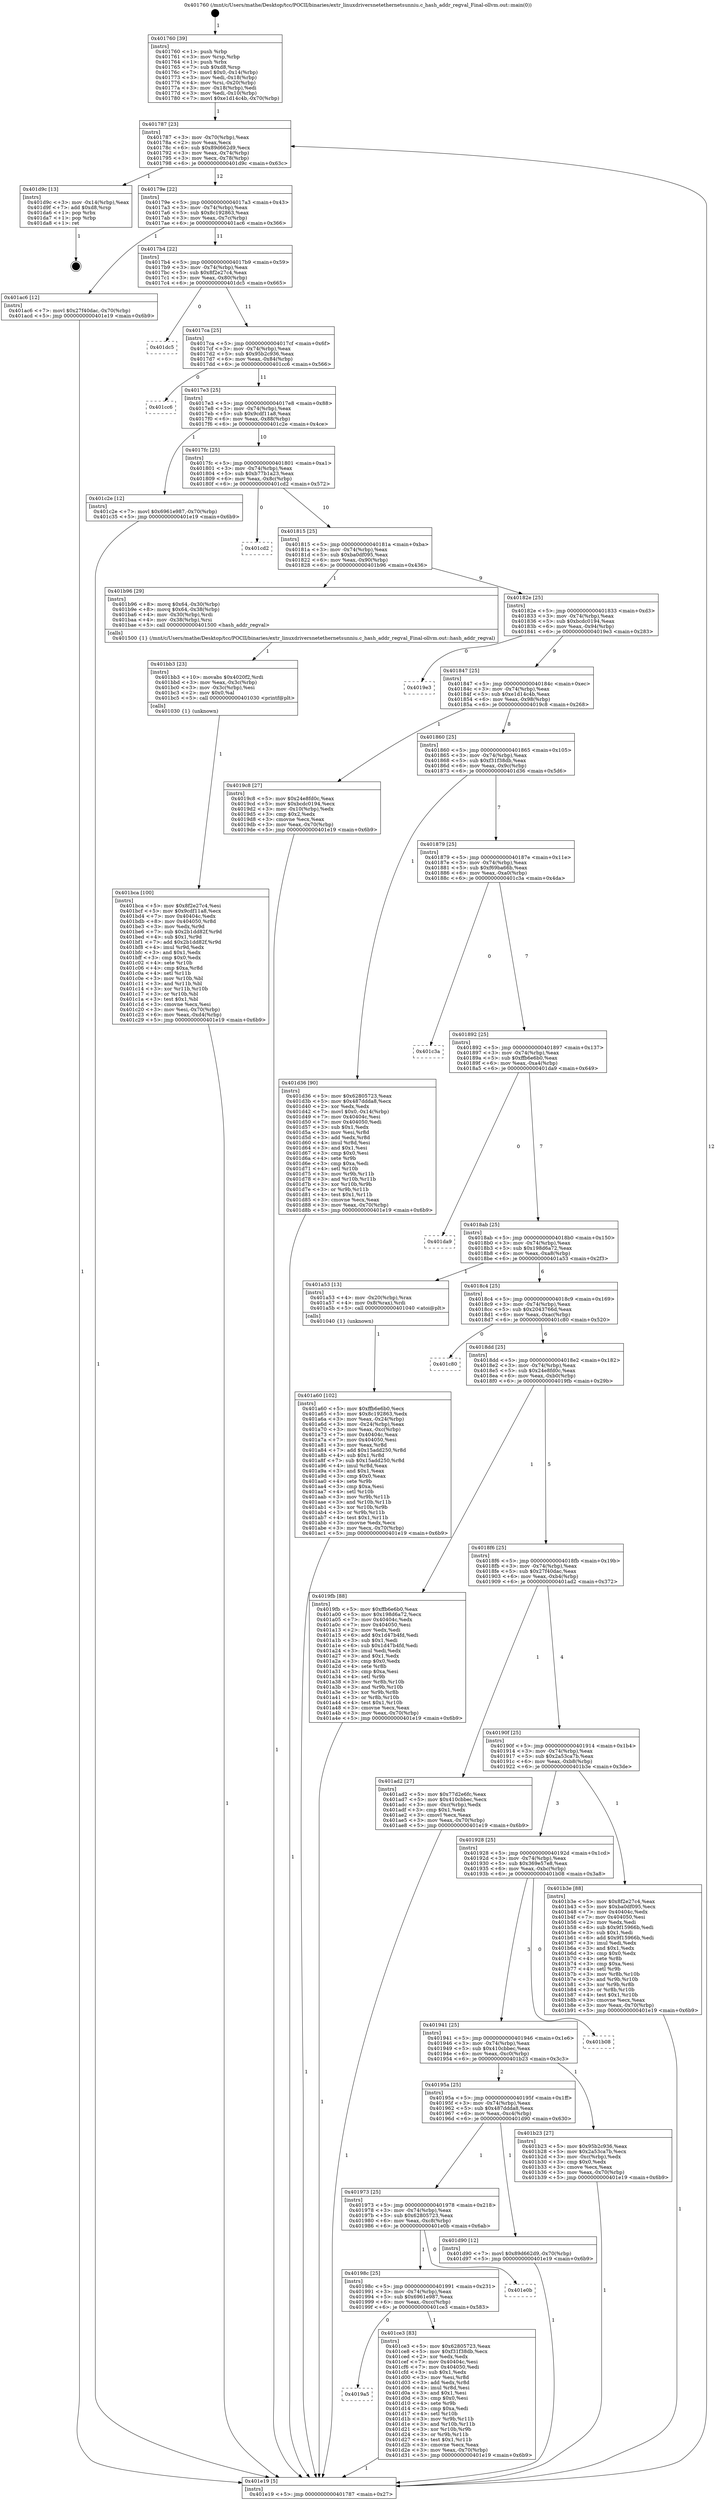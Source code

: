 digraph "0x401760" {
  label = "0x401760 (/mnt/c/Users/mathe/Desktop/tcc/POCII/binaries/extr_linuxdriversnetethernetsunniu.c_hash_addr_regval_Final-ollvm.out::main(0))"
  labelloc = "t"
  node[shape=record]

  Entry [label="",width=0.3,height=0.3,shape=circle,fillcolor=black,style=filled]
  "0x401787" [label="{
     0x401787 [23]\l
     | [instrs]\l
     &nbsp;&nbsp;0x401787 \<+3\>: mov -0x70(%rbp),%eax\l
     &nbsp;&nbsp;0x40178a \<+2\>: mov %eax,%ecx\l
     &nbsp;&nbsp;0x40178c \<+6\>: sub $0x89d662d9,%ecx\l
     &nbsp;&nbsp;0x401792 \<+3\>: mov %eax,-0x74(%rbp)\l
     &nbsp;&nbsp;0x401795 \<+3\>: mov %ecx,-0x78(%rbp)\l
     &nbsp;&nbsp;0x401798 \<+6\>: je 0000000000401d9c \<main+0x63c\>\l
  }"]
  "0x401d9c" [label="{
     0x401d9c [13]\l
     | [instrs]\l
     &nbsp;&nbsp;0x401d9c \<+3\>: mov -0x14(%rbp),%eax\l
     &nbsp;&nbsp;0x401d9f \<+7\>: add $0xd8,%rsp\l
     &nbsp;&nbsp;0x401da6 \<+1\>: pop %rbx\l
     &nbsp;&nbsp;0x401da7 \<+1\>: pop %rbp\l
     &nbsp;&nbsp;0x401da8 \<+1\>: ret\l
  }"]
  "0x40179e" [label="{
     0x40179e [22]\l
     | [instrs]\l
     &nbsp;&nbsp;0x40179e \<+5\>: jmp 00000000004017a3 \<main+0x43\>\l
     &nbsp;&nbsp;0x4017a3 \<+3\>: mov -0x74(%rbp),%eax\l
     &nbsp;&nbsp;0x4017a6 \<+5\>: sub $0x8c192863,%eax\l
     &nbsp;&nbsp;0x4017ab \<+3\>: mov %eax,-0x7c(%rbp)\l
     &nbsp;&nbsp;0x4017ae \<+6\>: je 0000000000401ac6 \<main+0x366\>\l
  }"]
  Exit [label="",width=0.3,height=0.3,shape=circle,fillcolor=black,style=filled,peripheries=2]
  "0x401ac6" [label="{
     0x401ac6 [12]\l
     | [instrs]\l
     &nbsp;&nbsp;0x401ac6 \<+7\>: movl $0x27f40dac,-0x70(%rbp)\l
     &nbsp;&nbsp;0x401acd \<+5\>: jmp 0000000000401e19 \<main+0x6b9\>\l
  }"]
  "0x4017b4" [label="{
     0x4017b4 [22]\l
     | [instrs]\l
     &nbsp;&nbsp;0x4017b4 \<+5\>: jmp 00000000004017b9 \<main+0x59\>\l
     &nbsp;&nbsp;0x4017b9 \<+3\>: mov -0x74(%rbp),%eax\l
     &nbsp;&nbsp;0x4017bc \<+5\>: sub $0x8f2e27c4,%eax\l
     &nbsp;&nbsp;0x4017c1 \<+3\>: mov %eax,-0x80(%rbp)\l
     &nbsp;&nbsp;0x4017c4 \<+6\>: je 0000000000401dc5 \<main+0x665\>\l
  }"]
  "0x4019a5" [label="{
     0x4019a5\l
  }", style=dashed]
  "0x401dc5" [label="{
     0x401dc5\l
  }", style=dashed]
  "0x4017ca" [label="{
     0x4017ca [25]\l
     | [instrs]\l
     &nbsp;&nbsp;0x4017ca \<+5\>: jmp 00000000004017cf \<main+0x6f\>\l
     &nbsp;&nbsp;0x4017cf \<+3\>: mov -0x74(%rbp),%eax\l
     &nbsp;&nbsp;0x4017d2 \<+5\>: sub $0x95b2c936,%eax\l
     &nbsp;&nbsp;0x4017d7 \<+6\>: mov %eax,-0x84(%rbp)\l
     &nbsp;&nbsp;0x4017dd \<+6\>: je 0000000000401cc6 \<main+0x566\>\l
  }"]
  "0x401ce3" [label="{
     0x401ce3 [83]\l
     | [instrs]\l
     &nbsp;&nbsp;0x401ce3 \<+5\>: mov $0x62805723,%eax\l
     &nbsp;&nbsp;0x401ce8 \<+5\>: mov $0xf31f38db,%ecx\l
     &nbsp;&nbsp;0x401ced \<+2\>: xor %edx,%edx\l
     &nbsp;&nbsp;0x401cef \<+7\>: mov 0x40404c,%esi\l
     &nbsp;&nbsp;0x401cf6 \<+7\>: mov 0x404050,%edi\l
     &nbsp;&nbsp;0x401cfd \<+3\>: sub $0x1,%edx\l
     &nbsp;&nbsp;0x401d00 \<+3\>: mov %esi,%r8d\l
     &nbsp;&nbsp;0x401d03 \<+3\>: add %edx,%r8d\l
     &nbsp;&nbsp;0x401d06 \<+4\>: imul %r8d,%esi\l
     &nbsp;&nbsp;0x401d0a \<+3\>: and $0x1,%esi\l
     &nbsp;&nbsp;0x401d0d \<+3\>: cmp $0x0,%esi\l
     &nbsp;&nbsp;0x401d10 \<+4\>: sete %r9b\l
     &nbsp;&nbsp;0x401d14 \<+3\>: cmp $0xa,%edi\l
     &nbsp;&nbsp;0x401d17 \<+4\>: setl %r10b\l
     &nbsp;&nbsp;0x401d1b \<+3\>: mov %r9b,%r11b\l
     &nbsp;&nbsp;0x401d1e \<+3\>: and %r10b,%r11b\l
     &nbsp;&nbsp;0x401d21 \<+3\>: xor %r10b,%r9b\l
     &nbsp;&nbsp;0x401d24 \<+3\>: or %r9b,%r11b\l
     &nbsp;&nbsp;0x401d27 \<+4\>: test $0x1,%r11b\l
     &nbsp;&nbsp;0x401d2b \<+3\>: cmovne %ecx,%eax\l
     &nbsp;&nbsp;0x401d2e \<+3\>: mov %eax,-0x70(%rbp)\l
     &nbsp;&nbsp;0x401d31 \<+5\>: jmp 0000000000401e19 \<main+0x6b9\>\l
  }"]
  "0x401cc6" [label="{
     0x401cc6\l
  }", style=dashed]
  "0x4017e3" [label="{
     0x4017e3 [25]\l
     | [instrs]\l
     &nbsp;&nbsp;0x4017e3 \<+5\>: jmp 00000000004017e8 \<main+0x88\>\l
     &nbsp;&nbsp;0x4017e8 \<+3\>: mov -0x74(%rbp),%eax\l
     &nbsp;&nbsp;0x4017eb \<+5\>: sub $0x9cdf11a8,%eax\l
     &nbsp;&nbsp;0x4017f0 \<+6\>: mov %eax,-0x88(%rbp)\l
     &nbsp;&nbsp;0x4017f6 \<+6\>: je 0000000000401c2e \<main+0x4ce\>\l
  }"]
  "0x40198c" [label="{
     0x40198c [25]\l
     | [instrs]\l
     &nbsp;&nbsp;0x40198c \<+5\>: jmp 0000000000401991 \<main+0x231\>\l
     &nbsp;&nbsp;0x401991 \<+3\>: mov -0x74(%rbp),%eax\l
     &nbsp;&nbsp;0x401994 \<+5\>: sub $0x6961e987,%eax\l
     &nbsp;&nbsp;0x401999 \<+6\>: mov %eax,-0xcc(%rbp)\l
     &nbsp;&nbsp;0x40199f \<+6\>: je 0000000000401ce3 \<main+0x583\>\l
  }"]
  "0x401c2e" [label="{
     0x401c2e [12]\l
     | [instrs]\l
     &nbsp;&nbsp;0x401c2e \<+7\>: movl $0x6961e987,-0x70(%rbp)\l
     &nbsp;&nbsp;0x401c35 \<+5\>: jmp 0000000000401e19 \<main+0x6b9\>\l
  }"]
  "0x4017fc" [label="{
     0x4017fc [25]\l
     | [instrs]\l
     &nbsp;&nbsp;0x4017fc \<+5\>: jmp 0000000000401801 \<main+0xa1\>\l
     &nbsp;&nbsp;0x401801 \<+3\>: mov -0x74(%rbp),%eax\l
     &nbsp;&nbsp;0x401804 \<+5\>: sub $0xb77b1a23,%eax\l
     &nbsp;&nbsp;0x401809 \<+6\>: mov %eax,-0x8c(%rbp)\l
     &nbsp;&nbsp;0x40180f \<+6\>: je 0000000000401cd2 \<main+0x572\>\l
  }"]
  "0x401e0b" [label="{
     0x401e0b\l
  }", style=dashed]
  "0x401cd2" [label="{
     0x401cd2\l
  }", style=dashed]
  "0x401815" [label="{
     0x401815 [25]\l
     | [instrs]\l
     &nbsp;&nbsp;0x401815 \<+5\>: jmp 000000000040181a \<main+0xba\>\l
     &nbsp;&nbsp;0x40181a \<+3\>: mov -0x74(%rbp),%eax\l
     &nbsp;&nbsp;0x40181d \<+5\>: sub $0xba0df095,%eax\l
     &nbsp;&nbsp;0x401822 \<+6\>: mov %eax,-0x90(%rbp)\l
     &nbsp;&nbsp;0x401828 \<+6\>: je 0000000000401b96 \<main+0x436\>\l
  }"]
  "0x401973" [label="{
     0x401973 [25]\l
     | [instrs]\l
     &nbsp;&nbsp;0x401973 \<+5\>: jmp 0000000000401978 \<main+0x218\>\l
     &nbsp;&nbsp;0x401978 \<+3\>: mov -0x74(%rbp),%eax\l
     &nbsp;&nbsp;0x40197b \<+5\>: sub $0x62805723,%eax\l
     &nbsp;&nbsp;0x401980 \<+6\>: mov %eax,-0xc8(%rbp)\l
     &nbsp;&nbsp;0x401986 \<+6\>: je 0000000000401e0b \<main+0x6ab\>\l
  }"]
  "0x401b96" [label="{
     0x401b96 [29]\l
     | [instrs]\l
     &nbsp;&nbsp;0x401b96 \<+8\>: movq $0x64,-0x30(%rbp)\l
     &nbsp;&nbsp;0x401b9e \<+8\>: movq $0x64,-0x38(%rbp)\l
     &nbsp;&nbsp;0x401ba6 \<+4\>: mov -0x30(%rbp),%rdi\l
     &nbsp;&nbsp;0x401baa \<+4\>: mov -0x38(%rbp),%rsi\l
     &nbsp;&nbsp;0x401bae \<+5\>: call 0000000000401500 \<hash_addr_regval\>\l
     | [calls]\l
     &nbsp;&nbsp;0x401500 \{1\} (/mnt/c/Users/mathe/Desktop/tcc/POCII/binaries/extr_linuxdriversnetethernetsunniu.c_hash_addr_regval_Final-ollvm.out::hash_addr_regval)\l
  }"]
  "0x40182e" [label="{
     0x40182e [25]\l
     | [instrs]\l
     &nbsp;&nbsp;0x40182e \<+5\>: jmp 0000000000401833 \<main+0xd3\>\l
     &nbsp;&nbsp;0x401833 \<+3\>: mov -0x74(%rbp),%eax\l
     &nbsp;&nbsp;0x401836 \<+5\>: sub $0xbcdc0194,%eax\l
     &nbsp;&nbsp;0x40183b \<+6\>: mov %eax,-0x94(%rbp)\l
     &nbsp;&nbsp;0x401841 \<+6\>: je 00000000004019e3 \<main+0x283\>\l
  }"]
  "0x401d90" [label="{
     0x401d90 [12]\l
     | [instrs]\l
     &nbsp;&nbsp;0x401d90 \<+7\>: movl $0x89d662d9,-0x70(%rbp)\l
     &nbsp;&nbsp;0x401d97 \<+5\>: jmp 0000000000401e19 \<main+0x6b9\>\l
  }"]
  "0x4019e3" [label="{
     0x4019e3\l
  }", style=dashed]
  "0x401847" [label="{
     0x401847 [25]\l
     | [instrs]\l
     &nbsp;&nbsp;0x401847 \<+5\>: jmp 000000000040184c \<main+0xec\>\l
     &nbsp;&nbsp;0x40184c \<+3\>: mov -0x74(%rbp),%eax\l
     &nbsp;&nbsp;0x40184f \<+5\>: sub $0xe1d14c4b,%eax\l
     &nbsp;&nbsp;0x401854 \<+6\>: mov %eax,-0x98(%rbp)\l
     &nbsp;&nbsp;0x40185a \<+6\>: je 00000000004019c8 \<main+0x268\>\l
  }"]
  "0x401bca" [label="{
     0x401bca [100]\l
     | [instrs]\l
     &nbsp;&nbsp;0x401bca \<+5\>: mov $0x8f2e27c4,%esi\l
     &nbsp;&nbsp;0x401bcf \<+5\>: mov $0x9cdf11a8,%ecx\l
     &nbsp;&nbsp;0x401bd4 \<+7\>: mov 0x40404c,%edx\l
     &nbsp;&nbsp;0x401bdb \<+8\>: mov 0x404050,%r8d\l
     &nbsp;&nbsp;0x401be3 \<+3\>: mov %edx,%r9d\l
     &nbsp;&nbsp;0x401be6 \<+7\>: sub $0x2b1dd82f,%r9d\l
     &nbsp;&nbsp;0x401bed \<+4\>: sub $0x1,%r9d\l
     &nbsp;&nbsp;0x401bf1 \<+7\>: add $0x2b1dd82f,%r9d\l
     &nbsp;&nbsp;0x401bf8 \<+4\>: imul %r9d,%edx\l
     &nbsp;&nbsp;0x401bfc \<+3\>: and $0x1,%edx\l
     &nbsp;&nbsp;0x401bff \<+3\>: cmp $0x0,%edx\l
     &nbsp;&nbsp;0x401c02 \<+4\>: sete %r10b\l
     &nbsp;&nbsp;0x401c06 \<+4\>: cmp $0xa,%r8d\l
     &nbsp;&nbsp;0x401c0a \<+4\>: setl %r11b\l
     &nbsp;&nbsp;0x401c0e \<+3\>: mov %r10b,%bl\l
     &nbsp;&nbsp;0x401c11 \<+3\>: and %r11b,%bl\l
     &nbsp;&nbsp;0x401c14 \<+3\>: xor %r11b,%r10b\l
     &nbsp;&nbsp;0x401c17 \<+3\>: or %r10b,%bl\l
     &nbsp;&nbsp;0x401c1a \<+3\>: test $0x1,%bl\l
     &nbsp;&nbsp;0x401c1d \<+3\>: cmovne %ecx,%esi\l
     &nbsp;&nbsp;0x401c20 \<+3\>: mov %esi,-0x70(%rbp)\l
     &nbsp;&nbsp;0x401c23 \<+6\>: mov %eax,-0xd4(%rbp)\l
     &nbsp;&nbsp;0x401c29 \<+5\>: jmp 0000000000401e19 \<main+0x6b9\>\l
  }"]
  "0x4019c8" [label="{
     0x4019c8 [27]\l
     | [instrs]\l
     &nbsp;&nbsp;0x4019c8 \<+5\>: mov $0x24e8fd0c,%eax\l
     &nbsp;&nbsp;0x4019cd \<+5\>: mov $0xbcdc0194,%ecx\l
     &nbsp;&nbsp;0x4019d2 \<+3\>: mov -0x10(%rbp),%edx\l
     &nbsp;&nbsp;0x4019d5 \<+3\>: cmp $0x2,%edx\l
     &nbsp;&nbsp;0x4019d8 \<+3\>: cmovne %ecx,%eax\l
     &nbsp;&nbsp;0x4019db \<+3\>: mov %eax,-0x70(%rbp)\l
     &nbsp;&nbsp;0x4019de \<+5\>: jmp 0000000000401e19 \<main+0x6b9\>\l
  }"]
  "0x401860" [label="{
     0x401860 [25]\l
     | [instrs]\l
     &nbsp;&nbsp;0x401860 \<+5\>: jmp 0000000000401865 \<main+0x105\>\l
     &nbsp;&nbsp;0x401865 \<+3\>: mov -0x74(%rbp),%eax\l
     &nbsp;&nbsp;0x401868 \<+5\>: sub $0xf31f38db,%eax\l
     &nbsp;&nbsp;0x40186d \<+6\>: mov %eax,-0x9c(%rbp)\l
     &nbsp;&nbsp;0x401873 \<+6\>: je 0000000000401d36 \<main+0x5d6\>\l
  }"]
  "0x401e19" [label="{
     0x401e19 [5]\l
     | [instrs]\l
     &nbsp;&nbsp;0x401e19 \<+5\>: jmp 0000000000401787 \<main+0x27\>\l
  }"]
  "0x401760" [label="{
     0x401760 [39]\l
     | [instrs]\l
     &nbsp;&nbsp;0x401760 \<+1\>: push %rbp\l
     &nbsp;&nbsp;0x401761 \<+3\>: mov %rsp,%rbp\l
     &nbsp;&nbsp;0x401764 \<+1\>: push %rbx\l
     &nbsp;&nbsp;0x401765 \<+7\>: sub $0xd8,%rsp\l
     &nbsp;&nbsp;0x40176c \<+7\>: movl $0x0,-0x14(%rbp)\l
     &nbsp;&nbsp;0x401773 \<+3\>: mov %edi,-0x18(%rbp)\l
     &nbsp;&nbsp;0x401776 \<+4\>: mov %rsi,-0x20(%rbp)\l
     &nbsp;&nbsp;0x40177a \<+3\>: mov -0x18(%rbp),%edi\l
     &nbsp;&nbsp;0x40177d \<+3\>: mov %edi,-0x10(%rbp)\l
     &nbsp;&nbsp;0x401780 \<+7\>: movl $0xe1d14c4b,-0x70(%rbp)\l
  }"]
  "0x401bb3" [label="{
     0x401bb3 [23]\l
     | [instrs]\l
     &nbsp;&nbsp;0x401bb3 \<+10\>: movabs $0x4020f2,%rdi\l
     &nbsp;&nbsp;0x401bbd \<+3\>: mov %eax,-0x3c(%rbp)\l
     &nbsp;&nbsp;0x401bc0 \<+3\>: mov -0x3c(%rbp),%esi\l
     &nbsp;&nbsp;0x401bc3 \<+2\>: mov $0x0,%al\l
     &nbsp;&nbsp;0x401bc5 \<+5\>: call 0000000000401030 \<printf@plt\>\l
     | [calls]\l
     &nbsp;&nbsp;0x401030 \{1\} (unknown)\l
  }"]
  "0x401d36" [label="{
     0x401d36 [90]\l
     | [instrs]\l
     &nbsp;&nbsp;0x401d36 \<+5\>: mov $0x62805723,%eax\l
     &nbsp;&nbsp;0x401d3b \<+5\>: mov $0x487ddda8,%ecx\l
     &nbsp;&nbsp;0x401d40 \<+2\>: xor %edx,%edx\l
     &nbsp;&nbsp;0x401d42 \<+7\>: movl $0x0,-0x14(%rbp)\l
     &nbsp;&nbsp;0x401d49 \<+7\>: mov 0x40404c,%esi\l
     &nbsp;&nbsp;0x401d50 \<+7\>: mov 0x404050,%edi\l
     &nbsp;&nbsp;0x401d57 \<+3\>: sub $0x1,%edx\l
     &nbsp;&nbsp;0x401d5a \<+3\>: mov %esi,%r8d\l
     &nbsp;&nbsp;0x401d5d \<+3\>: add %edx,%r8d\l
     &nbsp;&nbsp;0x401d60 \<+4\>: imul %r8d,%esi\l
     &nbsp;&nbsp;0x401d64 \<+3\>: and $0x1,%esi\l
     &nbsp;&nbsp;0x401d67 \<+3\>: cmp $0x0,%esi\l
     &nbsp;&nbsp;0x401d6a \<+4\>: sete %r9b\l
     &nbsp;&nbsp;0x401d6e \<+3\>: cmp $0xa,%edi\l
     &nbsp;&nbsp;0x401d71 \<+4\>: setl %r10b\l
     &nbsp;&nbsp;0x401d75 \<+3\>: mov %r9b,%r11b\l
     &nbsp;&nbsp;0x401d78 \<+3\>: and %r10b,%r11b\l
     &nbsp;&nbsp;0x401d7b \<+3\>: xor %r10b,%r9b\l
     &nbsp;&nbsp;0x401d7e \<+3\>: or %r9b,%r11b\l
     &nbsp;&nbsp;0x401d81 \<+4\>: test $0x1,%r11b\l
     &nbsp;&nbsp;0x401d85 \<+3\>: cmovne %ecx,%eax\l
     &nbsp;&nbsp;0x401d88 \<+3\>: mov %eax,-0x70(%rbp)\l
     &nbsp;&nbsp;0x401d8b \<+5\>: jmp 0000000000401e19 \<main+0x6b9\>\l
  }"]
  "0x401879" [label="{
     0x401879 [25]\l
     | [instrs]\l
     &nbsp;&nbsp;0x401879 \<+5\>: jmp 000000000040187e \<main+0x11e\>\l
     &nbsp;&nbsp;0x40187e \<+3\>: mov -0x74(%rbp),%eax\l
     &nbsp;&nbsp;0x401881 \<+5\>: sub $0xf69ba66b,%eax\l
     &nbsp;&nbsp;0x401886 \<+6\>: mov %eax,-0xa0(%rbp)\l
     &nbsp;&nbsp;0x40188c \<+6\>: je 0000000000401c3a \<main+0x4da\>\l
  }"]
  "0x40195a" [label="{
     0x40195a [25]\l
     | [instrs]\l
     &nbsp;&nbsp;0x40195a \<+5\>: jmp 000000000040195f \<main+0x1ff\>\l
     &nbsp;&nbsp;0x40195f \<+3\>: mov -0x74(%rbp),%eax\l
     &nbsp;&nbsp;0x401962 \<+5\>: sub $0x487ddda8,%eax\l
     &nbsp;&nbsp;0x401967 \<+6\>: mov %eax,-0xc4(%rbp)\l
     &nbsp;&nbsp;0x40196d \<+6\>: je 0000000000401d90 \<main+0x630\>\l
  }"]
  "0x401c3a" [label="{
     0x401c3a\l
  }", style=dashed]
  "0x401892" [label="{
     0x401892 [25]\l
     | [instrs]\l
     &nbsp;&nbsp;0x401892 \<+5\>: jmp 0000000000401897 \<main+0x137\>\l
     &nbsp;&nbsp;0x401897 \<+3\>: mov -0x74(%rbp),%eax\l
     &nbsp;&nbsp;0x40189a \<+5\>: sub $0xffb6e6b0,%eax\l
     &nbsp;&nbsp;0x40189f \<+6\>: mov %eax,-0xa4(%rbp)\l
     &nbsp;&nbsp;0x4018a5 \<+6\>: je 0000000000401da9 \<main+0x649\>\l
  }"]
  "0x401b23" [label="{
     0x401b23 [27]\l
     | [instrs]\l
     &nbsp;&nbsp;0x401b23 \<+5\>: mov $0x95b2c936,%eax\l
     &nbsp;&nbsp;0x401b28 \<+5\>: mov $0x2a53ca7b,%ecx\l
     &nbsp;&nbsp;0x401b2d \<+3\>: mov -0xc(%rbp),%edx\l
     &nbsp;&nbsp;0x401b30 \<+3\>: cmp $0x0,%edx\l
     &nbsp;&nbsp;0x401b33 \<+3\>: cmove %ecx,%eax\l
     &nbsp;&nbsp;0x401b36 \<+3\>: mov %eax,-0x70(%rbp)\l
     &nbsp;&nbsp;0x401b39 \<+5\>: jmp 0000000000401e19 \<main+0x6b9\>\l
  }"]
  "0x401da9" [label="{
     0x401da9\l
  }", style=dashed]
  "0x4018ab" [label="{
     0x4018ab [25]\l
     | [instrs]\l
     &nbsp;&nbsp;0x4018ab \<+5\>: jmp 00000000004018b0 \<main+0x150\>\l
     &nbsp;&nbsp;0x4018b0 \<+3\>: mov -0x74(%rbp),%eax\l
     &nbsp;&nbsp;0x4018b3 \<+5\>: sub $0x198d6a72,%eax\l
     &nbsp;&nbsp;0x4018b8 \<+6\>: mov %eax,-0xa8(%rbp)\l
     &nbsp;&nbsp;0x4018be \<+6\>: je 0000000000401a53 \<main+0x2f3\>\l
  }"]
  "0x401941" [label="{
     0x401941 [25]\l
     | [instrs]\l
     &nbsp;&nbsp;0x401941 \<+5\>: jmp 0000000000401946 \<main+0x1e6\>\l
     &nbsp;&nbsp;0x401946 \<+3\>: mov -0x74(%rbp),%eax\l
     &nbsp;&nbsp;0x401949 \<+5\>: sub $0x410cbbec,%eax\l
     &nbsp;&nbsp;0x40194e \<+6\>: mov %eax,-0xc0(%rbp)\l
     &nbsp;&nbsp;0x401954 \<+6\>: je 0000000000401b23 \<main+0x3c3\>\l
  }"]
  "0x401a53" [label="{
     0x401a53 [13]\l
     | [instrs]\l
     &nbsp;&nbsp;0x401a53 \<+4\>: mov -0x20(%rbp),%rax\l
     &nbsp;&nbsp;0x401a57 \<+4\>: mov 0x8(%rax),%rdi\l
     &nbsp;&nbsp;0x401a5b \<+5\>: call 0000000000401040 \<atoi@plt\>\l
     | [calls]\l
     &nbsp;&nbsp;0x401040 \{1\} (unknown)\l
  }"]
  "0x4018c4" [label="{
     0x4018c4 [25]\l
     | [instrs]\l
     &nbsp;&nbsp;0x4018c4 \<+5\>: jmp 00000000004018c9 \<main+0x169\>\l
     &nbsp;&nbsp;0x4018c9 \<+3\>: mov -0x74(%rbp),%eax\l
     &nbsp;&nbsp;0x4018cc \<+5\>: sub $0x2043766d,%eax\l
     &nbsp;&nbsp;0x4018d1 \<+6\>: mov %eax,-0xac(%rbp)\l
     &nbsp;&nbsp;0x4018d7 \<+6\>: je 0000000000401c80 \<main+0x520\>\l
  }"]
  "0x401b08" [label="{
     0x401b08\l
  }", style=dashed]
  "0x401c80" [label="{
     0x401c80\l
  }", style=dashed]
  "0x4018dd" [label="{
     0x4018dd [25]\l
     | [instrs]\l
     &nbsp;&nbsp;0x4018dd \<+5\>: jmp 00000000004018e2 \<main+0x182\>\l
     &nbsp;&nbsp;0x4018e2 \<+3\>: mov -0x74(%rbp),%eax\l
     &nbsp;&nbsp;0x4018e5 \<+5\>: sub $0x24e8fd0c,%eax\l
     &nbsp;&nbsp;0x4018ea \<+6\>: mov %eax,-0xb0(%rbp)\l
     &nbsp;&nbsp;0x4018f0 \<+6\>: je 00000000004019fb \<main+0x29b\>\l
  }"]
  "0x401928" [label="{
     0x401928 [25]\l
     | [instrs]\l
     &nbsp;&nbsp;0x401928 \<+5\>: jmp 000000000040192d \<main+0x1cd\>\l
     &nbsp;&nbsp;0x40192d \<+3\>: mov -0x74(%rbp),%eax\l
     &nbsp;&nbsp;0x401930 \<+5\>: sub $0x369e57e8,%eax\l
     &nbsp;&nbsp;0x401935 \<+6\>: mov %eax,-0xbc(%rbp)\l
     &nbsp;&nbsp;0x40193b \<+6\>: je 0000000000401b08 \<main+0x3a8\>\l
  }"]
  "0x4019fb" [label="{
     0x4019fb [88]\l
     | [instrs]\l
     &nbsp;&nbsp;0x4019fb \<+5\>: mov $0xffb6e6b0,%eax\l
     &nbsp;&nbsp;0x401a00 \<+5\>: mov $0x198d6a72,%ecx\l
     &nbsp;&nbsp;0x401a05 \<+7\>: mov 0x40404c,%edx\l
     &nbsp;&nbsp;0x401a0c \<+7\>: mov 0x404050,%esi\l
     &nbsp;&nbsp;0x401a13 \<+2\>: mov %edx,%edi\l
     &nbsp;&nbsp;0x401a15 \<+6\>: add $0x1d47b4fd,%edi\l
     &nbsp;&nbsp;0x401a1b \<+3\>: sub $0x1,%edi\l
     &nbsp;&nbsp;0x401a1e \<+6\>: sub $0x1d47b4fd,%edi\l
     &nbsp;&nbsp;0x401a24 \<+3\>: imul %edi,%edx\l
     &nbsp;&nbsp;0x401a27 \<+3\>: and $0x1,%edx\l
     &nbsp;&nbsp;0x401a2a \<+3\>: cmp $0x0,%edx\l
     &nbsp;&nbsp;0x401a2d \<+4\>: sete %r8b\l
     &nbsp;&nbsp;0x401a31 \<+3\>: cmp $0xa,%esi\l
     &nbsp;&nbsp;0x401a34 \<+4\>: setl %r9b\l
     &nbsp;&nbsp;0x401a38 \<+3\>: mov %r8b,%r10b\l
     &nbsp;&nbsp;0x401a3b \<+3\>: and %r9b,%r10b\l
     &nbsp;&nbsp;0x401a3e \<+3\>: xor %r9b,%r8b\l
     &nbsp;&nbsp;0x401a41 \<+3\>: or %r8b,%r10b\l
     &nbsp;&nbsp;0x401a44 \<+4\>: test $0x1,%r10b\l
     &nbsp;&nbsp;0x401a48 \<+3\>: cmovne %ecx,%eax\l
     &nbsp;&nbsp;0x401a4b \<+3\>: mov %eax,-0x70(%rbp)\l
     &nbsp;&nbsp;0x401a4e \<+5\>: jmp 0000000000401e19 \<main+0x6b9\>\l
  }"]
  "0x4018f6" [label="{
     0x4018f6 [25]\l
     | [instrs]\l
     &nbsp;&nbsp;0x4018f6 \<+5\>: jmp 00000000004018fb \<main+0x19b\>\l
     &nbsp;&nbsp;0x4018fb \<+3\>: mov -0x74(%rbp),%eax\l
     &nbsp;&nbsp;0x4018fe \<+5\>: sub $0x27f40dac,%eax\l
     &nbsp;&nbsp;0x401903 \<+6\>: mov %eax,-0xb4(%rbp)\l
     &nbsp;&nbsp;0x401909 \<+6\>: je 0000000000401ad2 \<main+0x372\>\l
  }"]
  "0x401a60" [label="{
     0x401a60 [102]\l
     | [instrs]\l
     &nbsp;&nbsp;0x401a60 \<+5\>: mov $0xffb6e6b0,%ecx\l
     &nbsp;&nbsp;0x401a65 \<+5\>: mov $0x8c192863,%edx\l
     &nbsp;&nbsp;0x401a6a \<+3\>: mov %eax,-0x24(%rbp)\l
     &nbsp;&nbsp;0x401a6d \<+3\>: mov -0x24(%rbp),%eax\l
     &nbsp;&nbsp;0x401a70 \<+3\>: mov %eax,-0xc(%rbp)\l
     &nbsp;&nbsp;0x401a73 \<+7\>: mov 0x40404c,%eax\l
     &nbsp;&nbsp;0x401a7a \<+7\>: mov 0x404050,%esi\l
     &nbsp;&nbsp;0x401a81 \<+3\>: mov %eax,%r8d\l
     &nbsp;&nbsp;0x401a84 \<+7\>: add $0x15add250,%r8d\l
     &nbsp;&nbsp;0x401a8b \<+4\>: sub $0x1,%r8d\l
     &nbsp;&nbsp;0x401a8f \<+7\>: sub $0x15add250,%r8d\l
     &nbsp;&nbsp;0x401a96 \<+4\>: imul %r8d,%eax\l
     &nbsp;&nbsp;0x401a9a \<+3\>: and $0x1,%eax\l
     &nbsp;&nbsp;0x401a9d \<+3\>: cmp $0x0,%eax\l
     &nbsp;&nbsp;0x401aa0 \<+4\>: sete %r9b\l
     &nbsp;&nbsp;0x401aa4 \<+3\>: cmp $0xa,%esi\l
     &nbsp;&nbsp;0x401aa7 \<+4\>: setl %r10b\l
     &nbsp;&nbsp;0x401aab \<+3\>: mov %r9b,%r11b\l
     &nbsp;&nbsp;0x401aae \<+3\>: and %r10b,%r11b\l
     &nbsp;&nbsp;0x401ab1 \<+3\>: xor %r10b,%r9b\l
     &nbsp;&nbsp;0x401ab4 \<+3\>: or %r9b,%r11b\l
     &nbsp;&nbsp;0x401ab7 \<+4\>: test $0x1,%r11b\l
     &nbsp;&nbsp;0x401abb \<+3\>: cmovne %edx,%ecx\l
     &nbsp;&nbsp;0x401abe \<+3\>: mov %ecx,-0x70(%rbp)\l
     &nbsp;&nbsp;0x401ac1 \<+5\>: jmp 0000000000401e19 \<main+0x6b9\>\l
  }"]
  "0x401b3e" [label="{
     0x401b3e [88]\l
     | [instrs]\l
     &nbsp;&nbsp;0x401b3e \<+5\>: mov $0x8f2e27c4,%eax\l
     &nbsp;&nbsp;0x401b43 \<+5\>: mov $0xba0df095,%ecx\l
     &nbsp;&nbsp;0x401b48 \<+7\>: mov 0x40404c,%edx\l
     &nbsp;&nbsp;0x401b4f \<+7\>: mov 0x404050,%esi\l
     &nbsp;&nbsp;0x401b56 \<+2\>: mov %edx,%edi\l
     &nbsp;&nbsp;0x401b58 \<+6\>: sub $0x9f15966b,%edi\l
     &nbsp;&nbsp;0x401b5e \<+3\>: sub $0x1,%edi\l
     &nbsp;&nbsp;0x401b61 \<+6\>: add $0x9f15966b,%edi\l
     &nbsp;&nbsp;0x401b67 \<+3\>: imul %edi,%edx\l
     &nbsp;&nbsp;0x401b6a \<+3\>: and $0x1,%edx\l
     &nbsp;&nbsp;0x401b6d \<+3\>: cmp $0x0,%edx\l
     &nbsp;&nbsp;0x401b70 \<+4\>: sete %r8b\l
     &nbsp;&nbsp;0x401b74 \<+3\>: cmp $0xa,%esi\l
     &nbsp;&nbsp;0x401b77 \<+4\>: setl %r9b\l
     &nbsp;&nbsp;0x401b7b \<+3\>: mov %r8b,%r10b\l
     &nbsp;&nbsp;0x401b7e \<+3\>: and %r9b,%r10b\l
     &nbsp;&nbsp;0x401b81 \<+3\>: xor %r9b,%r8b\l
     &nbsp;&nbsp;0x401b84 \<+3\>: or %r8b,%r10b\l
     &nbsp;&nbsp;0x401b87 \<+4\>: test $0x1,%r10b\l
     &nbsp;&nbsp;0x401b8b \<+3\>: cmovne %ecx,%eax\l
     &nbsp;&nbsp;0x401b8e \<+3\>: mov %eax,-0x70(%rbp)\l
     &nbsp;&nbsp;0x401b91 \<+5\>: jmp 0000000000401e19 \<main+0x6b9\>\l
  }"]
  "0x401ad2" [label="{
     0x401ad2 [27]\l
     | [instrs]\l
     &nbsp;&nbsp;0x401ad2 \<+5\>: mov $0x77d2e6fc,%eax\l
     &nbsp;&nbsp;0x401ad7 \<+5\>: mov $0x410cbbec,%ecx\l
     &nbsp;&nbsp;0x401adc \<+3\>: mov -0xc(%rbp),%edx\l
     &nbsp;&nbsp;0x401adf \<+3\>: cmp $0x1,%edx\l
     &nbsp;&nbsp;0x401ae2 \<+3\>: cmovl %ecx,%eax\l
     &nbsp;&nbsp;0x401ae5 \<+3\>: mov %eax,-0x70(%rbp)\l
     &nbsp;&nbsp;0x401ae8 \<+5\>: jmp 0000000000401e19 \<main+0x6b9\>\l
  }"]
  "0x40190f" [label="{
     0x40190f [25]\l
     | [instrs]\l
     &nbsp;&nbsp;0x40190f \<+5\>: jmp 0000000000401914 \<main+0x1b4\>\l
     &nbsp;&nbsp;0x401914 \<+3\>: mov -0x74(%rbp),%eax\l
     &nbsp;&nbsp;0x401917 \<+5\>: sub $0x2a53ca7b,%eax\l
     &nbsp;&nbsp;0x40191c \<+6\>: mov %eax,-0xb8(%rbp)\l
     &nbsp;&nbsp;0x401922 \<+6\>: je 0000000000401b3e \<main+0x3de\>\l
  }"]
  Entry -> "0x401760" [label=" 1"]
  "0x401787" -> "0x401d9c" [label=" 1"]
  "0x401787" -> "0x40179e" [label=" 12"]
  "0x401d9c" -> Exit [label=" 1"]
  "0x40179e" -> "0x401ac6" [label=" 1"]
  "0x40179e" -> "0x4017b4" [label=" 11"]
  "0x401d90" -> "0x401e19" [label=" 1"]
  "0x4017b4" -> "0x401dc5" [label=" 0"]
  "0x4017b4" -> "0x4017ca" [label=" 11"]
  "0x401d36" -> "0x401e19" [label=" 1"]
  "0x4017ca" -> "0x401cc6" [label=" 0"]
  "0x4017ca" -> "0x4017e3" [label=" 11"]
  "0x401ce3" -> "0x401e19" [label=" 1"]
  "0x4017e3" -> "0x401c2e" [label=" 1"]
  "0x4017e3" -> "0x4017fc" [label=" 10"]
  "0x40198c" -> "0x401ce3" [label=" 1"]
  "0x4017fc" -> "0x401cd2" [label=" 0"]
  "0x4017fc" -> "0x401815" [label=" 10"]
  "0x40198c" -> "0x4019a5" [label=" 0"]
  "0x401815" -> "0x401b96" [label=" 1"]
  "0x401815" -> "0x40182e" [label=" 9"]
  "0x401973" -> "0x401e0b" [label=" 0"]
  "0x40182e" -> "0x4019e3" [label=" 0"]
  "0x40182e" -> "0x401847" [label=" 9"]
  "0x401973" -> "0x40198c" [label=" 1"]
  "0x401847" -> "0x4019c8" [label=" 1"]
  "0x401847" -> "0x401860" [label=" 8"]
  "0x4019c8" -> "0x401e19" [label=" 1"]
  "0x401760" -> "0x401787" [label=" 1"]
  "0x401e19" -> "0x401787" [label=" 12"]
  "0x40195a" -> "0x401d90" [label=" 1"]
  "0x401860" -> "0x401d36" [label=" 1"]
  "0x401860" -> "0x401879" [label=" 7"]
  "0x40195a" -> "0x401973" [label=" 1"]
  "0x401879" -> "0x401c3a" [label=" 0"]
  "0x401879" -> "0x401892" [label=" 7"]
  "0x401c2e" -> "0x401e19" [label=" 1"]
  "0x401892" -> "0x401da9" [label=" 0"]
  "0x401892" -> "0x4018ab" [label=" 7"]
  "0x401bca" -> "0x401e19" [label=" 1"]
  "0x4018ab" -> "0x401a53" [label=" 1"]
  "0x4018ab" -> "0x4018c4" [label=" 6"]
  "0x401b96" -> "0x401bb3" [label=" 1"]
  "0x4018c4" -> "0x401c80" [label=" 0"]
  "0x4018c4" -> "0x4018dd" [label=" 6"]
  "0x401b3e" -> "0x401e19" [label=" 1"]
  "0x4018dd" -> "0x4019fb" [label=" 1"]
  "0x4018dd" -> "0x4018f6" [label=" 5"]
  "0x4019fb" -> "0x401e19" [label=" 1"]
  "0x401a53" -> "0x401a60" [label=" 1"]
  "0x401a60" -> "0x401e19" [label=" 1"]
  "0x401ac6" -> "0x401e19" [label=" 1"]
  "0x401941" -> "0x40195a" [label=" 2"]
  "0x4018f6" -> "0x401ad2" [label=" 1"]
  "0x4018f6" -> "0x40190f" [label=" 4"]
  "0x401ad2" -> "0x401e19" [label=" 1"]
  "0x401941" -> "0x401b23" [label=" 1"]
  "0x40190f" -> "0x401b3e" [label=" 1"]
  "0x40190f" -> "0x401928" [label=" 3"]
  "0x401b23" -> "0x401e19" [label=" 1"]
  "0x401928" -> "0x401b08" [label=" 0"]
  "0x401928" -> "0x401941" [label=" 3"]
  "0x401bb3" -> "0x401bca" [label=" 1"]
}
